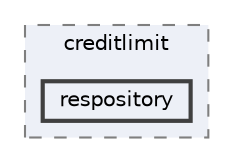 digraph "repository/creditlimit/src/main/java/com/sterlite/cal/creditlimit/respository"
{
 // LATEX_PDF_SIZE
  bgcolor="transparent";
  edge [fontname=Helvetica,fontsize=10,labelfontname=Helvetica,labelfontsize=10];
  node [fontname=Helvetica,fontsize=10,shape=box,height=0.2,width=0.4];
  compound=true
  subgraph clusterdir_7e1a85fbce92f4bc0f8fdd75159f148f {
    graph [ bgcolor="#edf0f7", pencolor="grey50", label="creditlimit", fontname=Helvetica,fontsize=10 style="filled,dashed", URL="dir_7e1a85fbce92f4bc0f8fdd75159f148f.html",tooltip=""]
  dir_7a1326caca3e431c35ac60a6649e5df2 [label="respository", fillcolor="#edf0f7", color="grey25", style="filled,bold", URL="dir_7a1326caca3e431c35ac60a6649e5df2.html",tooltip=""];
  }
}
